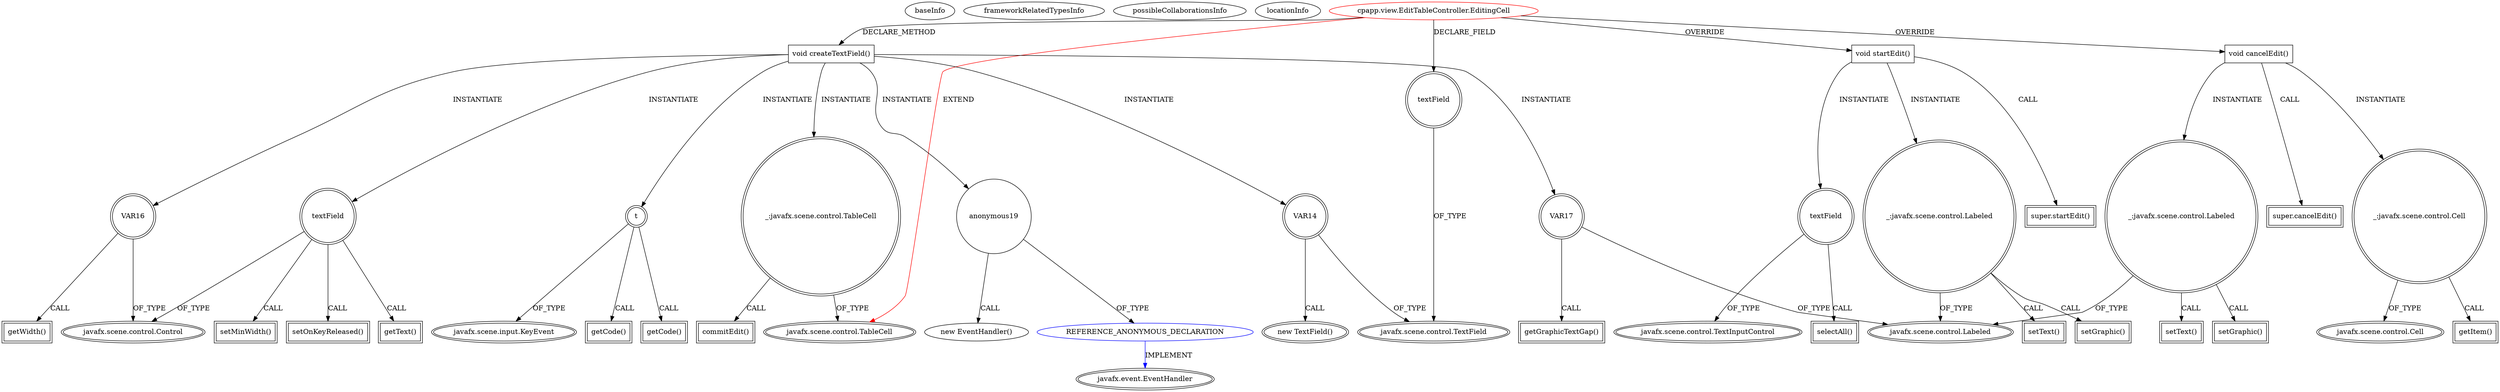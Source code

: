 digraph {
baseInfo[graphId=2755,category="extension_graph",isAnonymous=false,possibleRelation=true]
frameworkRelatedTypesInfo[0="javafx.scene.control.TableCell"]
possibleCollaborationsInfo[0="2755~CLIENT_METHOD_DECLARATION-INSTANTIATION-~javafx.scene.control.TableCell ~javafx.event.EventHandler ~false~true"]
locationInfo[projectName="gleba-cppoints",filePath="/gleba-cppoints/cppoints-master/src/cpapp/view/EditTableController.java",contextSignature="EditingCell",graphId="2755"]
0[label="cpapp.view.EditTableController.EditingCell",vertexType="ROOT_CLIENT_CLASS_DECLARATION",isFrameworkType=false,color=red]
1[label="javafx.scene.control.TableCell",vertexType="FRAMEWORK_CLASS_TYPE",isFrameworkType=true,peripheries=2]
2[label="textField",vertexType="FIELD_DECLARATION",isFrameworkType=true,peripheries=2,shape=circle]
3[label="javafx.scene.control.TextField",vertexType="FRAMEWORK_CLASS_TYPE",isFrameworkType=true,peripheries=2]
4[label="void startEdit()",vertexType="OVERRIDING_METHOD_DECLARATION",isFrameworkType=false,shape=box]
5[label="super.startEdit()",vertexType="SUPER_CALL",isFrameworkType=true,peripheries=2,shape=box]
6[label="_:javafx.scene.control.Labeled",vertexType="VARIABLE_EXPRESION",isFrameworkType=true,peripheries=2,shape=circle]
8[label="javafx.scene.control.Labeled",vertexType="FRAMEWORK_CLASS_TYPE",isFrameworkType=true,peripheries=2]
7[label="setText()",vertexType="INSIDE_CALL",isFrameworkType=true,peripheries=2,shape=box]
10[label="setGraphic()",vertexType="INSIDE_CALL",isFrameworkType=true,peripheries=2,shape=box]
11[label="textField",vertexType="VARIABLE_EXPRESION",isFrameworkType=true,peripheries=2,shape=circle]
13[label="javafx.scene.control.TextInputControl",vertexType="FRAMEWORK_CLASS_TYPE",isFrameworkType=true,peripheries=2]
12[label="selectAll()",vertexType="INSIDE_CALL",isFrameworkType=true,peripheries=2,shape=box]
14[label="void cancelEdit()",vertexType="OVERRIDING_METHOD_DECLARATION",isFrameworkType=false,shape=box]
15[label="super.cancelEdit()",vertexType="SUPER_CALL",isFrameworkType=true,peripheries=2,shape=box]
16[label="_:javafx.scene.control.Labeled",vertexType="VARIABLE_EXPRESION",isFrameworkType=true,peripheries=2,shape=circle]
17[label="setText()",vertexType="INSIDE_CALL",isFrameworkType=true,peripheries=2,shape=box]
19[label="_:javafx.scene.control.Cell",vertexType="VARIABLE_EXPRESION",isFrameworkType=true,peripheries=2,shape=circle]
21[label="javafx.scene.control.Cell",vertexType="FRAMEWORK_CLASS_TYPE",isFrameworkType=true,peripheries=2]
20[label="getItem()",vertexType="INSIDE_CALL",isFrameworkType=true,peripheries=2,shape=box]
23[label="setGraphic()",vertexType="INSIDE_CALL",isFrameworkType=true,peripheries=2,shape=box]
45[label="void createTextField()",vertexType="CLIENT_METHOD_DECLARATION",isFrameworkType=false,shape=box]
47[label="VAR14",vertexType="VARIABLE_EXPRESION",isFrameworkType=true,peripheries=2,shape=circle]
46[label="new TextField()",vertexType="CONSTRUCTOR_CALL",isFrameworkType=true,peripheries=2]
49[label="textField",vertexType="VARIABLE_EXPRESION",isFrameworkType=true,peripheries=2,shape=circle]
51[label="javafx.scene.control.Control",vertexType="FRAMEWORK_CLASS_TYPE",isFrameworkType=true,peripheries=2]
50[label="setMinWidth()",vertexType="INSIDE_CALL",isFrameworkType=true,peripheries=2,shape=box]
52[label="VAR16",vertexType="VARIABLE_EXPRESION",isFrameworkType=true,peripheries=2,shape=circle]
53[label="getWidth()",vertexType="INSIDE_CALL",isFrameworkType=true,peripheries=2,shape=box]
55[label="VAR17",vertexType="VARIABLE_EXPRESION",isFrameworkType=true,peripheries=2,shape=circle]
56[label="getGraphicTextGap()",vertexType="INSIDE_CALL",isFrameworkType=true,peripheries=2,shape=box]
59[label="setOnKeyReleased()",vertexType="INSIDE_CALL",isFrameworkType=true,peripheries=2,shape=box]
61[label="anonymous19",vertexType="VARIABLE_EXPRESION",isFrameworkType=false,shape=circle]
62[label="REFERENCE_ANONYMOUS_DECLARATION",vertexType="REFERENCE_ANONYMOUS_DECLARATION",isFrameworkType=false,color=blue]
63[label="javafx.event.EventHandler",vertexType="FRAMEWORK_INTERFACE_TYPE",isFrameworkType=true,peripheries=2]
60[label="new EventHandler()",vertexType="CONSTRUCTOR_CALL",isFrameworkType=false]
64[label="t",vertexType="VARIABLE_EXPRESION",isFrameworkType=true,peripheries=2,shape=circle]
66[label="javafx.scene.input.KeyEvent",vertexType="FRAMEWORK_CLASS_TYPE",isFrameworkType=true,peripheries=2]
65[label="getCode()",vertexType="INSIDE_CALL",isFrameworkType=true,peripheries=2,shape=box]
67[label="_:javafx.scene.control.TableCell",vertexType="VARIABLE_EXPRESION",isFrameworkType=true,peripheries=2,shape=circle]
68[label="commitEdit()",vertexType="INSIDE_CALL",isFrameworkType=true,peripheries=2,shape=box]
71[label="getText()",vertexType="INSIDE_CALL",isFrameworkType=true,peripheries=2,shape=box]
73[label="getCode()",vertexType="INSIDE_CALL",isFrameworkType=true,peripheries=2,shape=box]
0->1[label="EXTEND",color=red]
0->2[label="DECLARE_FIELD"]
2->3[label="OF_TYPE"]
0->4[label="OVERRIDE"]
4->5[label="CALL"]
4->6[label="INSTANTIATE"]
6->8[label="OF_TYPE"]
6->7[label="CALL"]
6->10[label="CALL"]
4->11[label="INSTANTIATE"]
11->13[label="OF_TYPE"]
11->12[label="CALL"]
0->14[label="OVERRIDE"]
14->15[label="CALL"]
14->16[label="INSTANTIATE"]
16->8[label="OF_TYPE"]
16->17[label="CALL"]
14->19[label="INSTANTIATE"]
19->21[label="OF_TYPE"]
19->20[label="CALL"]
16->23[label="CALL"]
0->45[label="DECLARE_METHOD"]
45->47[label="INSTANTIATE"]
47->3[label="OF_TYPE"]
47->46[label="CALL"]
45->49[label="INSTANTIATE"]
49->51[label="OF_TYPE"]
49->50[label="CALL"]
45->52[label="INSTANTIATE"]
52->51[label="OF_TYPE"]
52->53[label="CALL"]
45->55[label="INSTANTIATE"]
55->8[label="OF_TYPE"]
55->56[label="CALL"]
49->59[label="CALL"]
45->61[label="INSTANTIATE"]
62->63[label="IMPLEMENT",color=blue]
61->62[label="OF_TYPE"]
61->60[label="CALL"]
45->64[label="INSTANTIATE"]
64->66[label="OF_TYPE"]
64->65[label="CALL"]
45->67[label="INSTANTIATE"]
67->1[label="OF_TYPE"]
67->68[label="CALL"]
49->71[label="CALL"]
64->73[label="CALL"]
}
